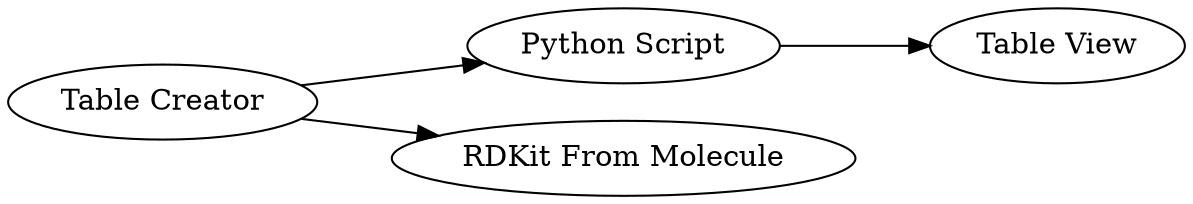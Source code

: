 digraph {
	2 [label="Python Script"]
	3 [label="Table Creator"]
	4 [label="Table View"]
	9 [label="RDKit From Molecule"]
	2 -> 4
	3 -> 2
	3 -> 9
	rankdir=LR
}
